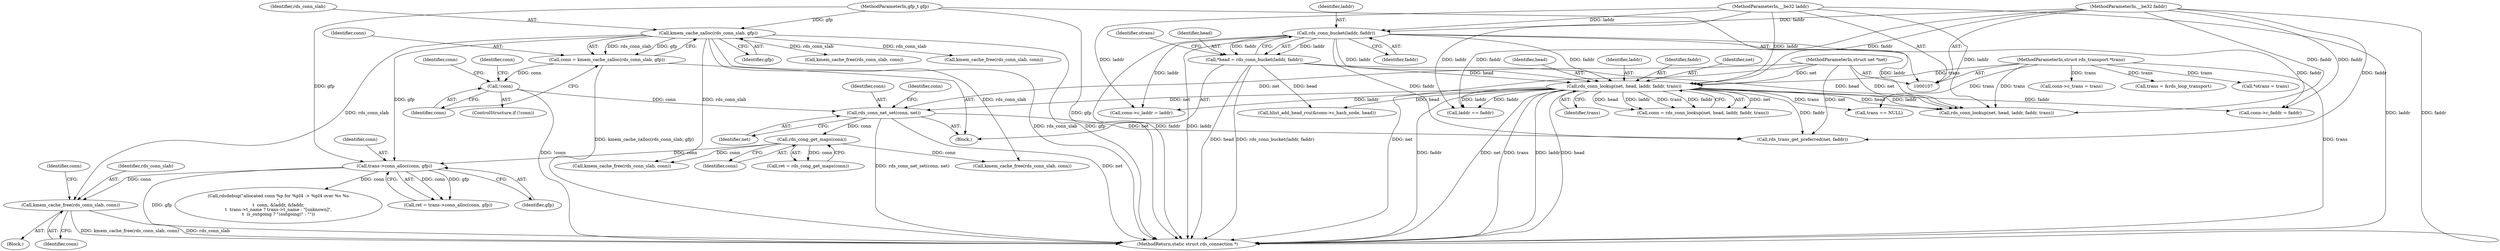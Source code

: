 digraph "0_linux_74e98eb085889b0d2d4908f59f6e00026063014f@API" {
"1000312" [label="(Call,kmem_cache_free(rds_conn_slab, conn))"];
"1000188" [label="(Call,kmem_cache_zalloc(rds_conn_slab, gfp))"];
"1000112" [label="(MethodParameterIn,gfp_t gfp)"];
"1000306" [label="(Call,trans->conn_alloc(conn, gfp))"];
"1000246" [label="(Call,rds_cong_get_maps(conn))"];
"1000226" [label="(Call,rds_conn_net_set(conn, net))"];
"1000192" [label="(Call,!conn)"];
"1000186" [label="(Call,conn = kmem_cache_zalloc(rds_conn_slab, gfp))"];
"1000146" [label="(Call,rds_conn_lookup(net, head, laddr, faddr, trans))"];
"1000108" [label="(MethodParameterIn,struct net *net)"];
"1000121" [label="(Call,*head = rds_conn_bucket(laddr, faddr))"];
"1000123" [label="(Call,rds_conn_bucket(laddr, faddr))"];
"1000109" [label="(MethodParameterIn,__be32 laddr)"];
"1000110" [label="(MethodParameterIn,__be32 faddr)"];
"1000111" [label="(MethodParameterIn,struct rds_transport *trans)"];
"1000306" [label="(Call,trans->conn_alloc(conn, gfp))"];
"1000189" [label="(Identifier,rds_conn_slab)"];
"1000148" [label="(Identifier,head)"];
"1000228" [label="(Identifier,net)"];
"1000246" [label="(Call,rds_cong_get_maps(conn))"];
"1000190" [label="(Identifier,gfp)"];
"1000227" [label="(Identifier,conn)"];
"1000316" [label="(Identifier,conn)"];
"1000261" [label="(Call,rds_trans_get_preferred(net, faddr))"];
"1000112" [label="(MethodParameterIn,gfp_t gfp)"];
"1000193" [label="(Identifier,conn)"];
"1000110" [label="(MethodParameterIn,__be32 faddr)"];
"1000149" [label="(Identifier,laddr)"];
"1000109" [label="(MethodParameterIn,__be32 laddr)"];
"1000196" [label="(Identifier,conn)"];
"1000122" [label="(Identifier,head)"];
"1000211" [label="(Call,conn->c_faddr = faddr)"];
"1000226" [label="(Call,rds_conn_net_set(conn, net))"];
"1000307" [label="(Identifier,conn)"];
"1000311" [label="(Block,)"];
"1000108" [label="(MethodParameterIn,struct net *net)"];
"1000206" [label="(Call,conn->c_laddr = laddr)"];
"1000192" [label="(Call,!conn)"];
"1000187" [label="(Identifier,conn)"];
"1000299" [label="(Call,conn->c_trans = trans)"];
"1000313" [label="(Identifier,rds_conn_slab)"];
"1000405" [label="(Call,kmem_cache_free(rds_conn_slab, conn))"];
"1000308" [label="(Identifier,gfp)"];
"1000244" [label="(Call,ret = rds_cong_get_maps(conn))"];
"1000151" [label="(Identifier,trans)"];
"1000186" [label="(Call,conn = kmem_cache_zalloc(rds_conn_slab, gfp))"];
"1000125" [label="(Identifier,faddr)"];
"1000131" [label="(Identifier,otrans)"];
"1000442" [label="(Call,rds_conn_lookup(net, head, laddr, faddr, trans))"];
"1000281" [label="(Call,trans = &rds_loop_transport)"];
"1000204" [label="(Identifier,conn)"];
"1000144" [label="(Call,conn = rds_conn_lookup(net, head, laddr, faddr, trans))"];
"1000290" [label="(Call,kmem_cache_free(rds_conn_slab, conn))"];
"1000150" [label="(Identifier,faddr)"];
"1000478" [label="(Call,hlist_add_head_rcu(&conn->c_hash_node, head))"];
"1000232" [label="(Identifier,conn)"];
"1000455" [label="(Call,kmem_cache_free(rds_conn_slab, conn))"];
"1000146" [label="(Call,rds_conn_lookup(net, head, laddr, faddr, trans))"];
"1000370" [label="(Call,rdsdebug(\"allocated conn %p for %pI4 -> %pI4 over %s %s\n\",\n\t  conn, &laddr, &faddr,\n\t  trans->t_name ? trans->t_name : \"[unknown]\",\n\t  is_outgoing ? \"(outgoing)\" : \"\"))"];
"1000121" [label="(Call,*head = rds_conn_bucket(laddr, faddr))"];
"1000495" [label="(MethodReturn,static struct rds_connection *)"];
"1000114" [label="(Block,)"];
"1000304" [label="(Call,ret = trans->conn_alloc(conn, gfp))"];
"1000286" [label="(Call,trans == NULL)"];
"1000247" [label="(Identifier,conn)"];
"1000123" [label="(Call,rds_conn_bucket(laddr, faddr))"];
"1000191" [label="(ControlStructure,if (!conn))"];
"1000130" [label="(Call,*otrans = trans)"];
"1000147" [label="(Identifier,net)"];
"1000124" [label="(Identifier,laddr)"];
"1000167" [label="(Call,laddr == faddr)"];
"1000251" [label="(Call,kmem_cache_free(rds_conn_slab, conn))"];
"1000314" [label="(Identifier,conn)"];
"1000111" [label="(MethodParameterIn,struct rds_transport *trans)"];
"1000188" [label="(Call,kmem_cache_zalloc(rds_conn_slab, gfp))"];
"1000312" [label="(Call,kmem_cache_free(rds_conn_slab, conn))"];
"1000312" -> "1000311"  [label="AST: "];
"1000312" -> "1000314"  [label="CFG: "];
"1000313" -> "1000312"  [label="AST: "];
"1000314" -> "1000312"  [label="AST: "];
"1000316" -> "1000312"  [label="CFG: "];
"1000312" -> "1000495"  [label="DDG: kmem_cache_free(rds_conn_slab, conn)"];
"1000312" -> "1000495"  [label="DDG: rds_conn_slab"];
"1000188" -> "1000312"  [label="DDG: rds_conn_slab"];
"1000306" -> "1000312"  [label="DDG: conn"];
"1000188" -> "1000186"  [label="AST: "];
"1000188" -> "1000190"  [label="CFG: "];
"1000189" -> "1000188"  [label="AST: "];
"1000190" -> "1000188"  [label="AST: "];
"1000186" -> "1000188"  [label="CFG: "];
"1000188" -> "1000495"  [label="DDG: gfp"];
"1000188" -> "1000495"  [label="DDG: rds_conn_slab"];
"1000188" -> "1000186"  [label="DDG: rds_conn_slab"];
"1000188" -> "1000186"  [label="DDG: gfp"];
"1000112" -> "1000188"  [label="DDG: gfp"];
"1000188" -> "1000251"  [label="DDG: rds_conn_slab"];
"1000188" -> "1000290"  [label="DDG: rds_conn_slab"];
"1000188" -> "1000306"  [label="DDG: gfp"];
"1000188" -> "1000405"  [label="DDG: rds_conn_slab"];
"1000188" -> "1000455"  [label="DDG: rds_conn_slab"];
"1000112" -> "1000107"  [label="AST: "];
"1000112" -> "1000495"  [label="DDG: gfp"];
"1000112" -> "1000306"  [label="DDG: gfp"];
"1000306" -> "1000304"  [label="AST: "];
"1000306" -> "1000308"  [label="CFG: "];
"1000307" -> "1000306"  [label="AST: "];
"1000308" -> "1000306"  [label="AST: "];
"1000304" -> "1000306"  [label="CFG: "];
"1000306" -> "1000495"  [label="DDG: gfp"];
"1000306" -> "1000304"  [label="DDG: conn"];
"1000306" -> "1000304"  [label="DDG: gfp"];
"1000246" -> "1000306"  [label="DDG: conn"];
"1000306" -> "1000370"  [label="DDG: conn"];
"1000246" -> "1000244"  [label="AST: "];
"1000246" -> "1000247"  [label="CFG: "];
"1000247" -> "1000246"  [label="AST: "];
"1000244" -> "1000246"  [label="CFG: "];
"1000246" -> "1000244"  [label="DDG: conn"];
"1000226" -> "1000246"  [label="DDG: conn"];
"1000246" -> "1000251"  [label="DDG: conn"];
"1000246" -> "1000290"  [label="DDG: conn"];
"1000226" -> "1000114"  [label="AST: "];
"1000226" -> "1000228"  [label="CFG: "];
"1000227" -> "1000226"  [label="AST: "];
"1000228" -> "1000226"  [label="AST: "];
"1000232" -> "1000226"  [label="CFG: "];
"1000226" -> "1000495"  [label="DDG: rds_conn_net_set(conn, net)"];
"1000226" -> "1000495"  [label="DDG: net"];
"1000192" -> "1000226"  [label="DDG: conn"];
"1000146" -> "1000226"  [label="DDG: net"];
"1000108" -> "1000226"  [label="DDG: net"];
"1000226" -> "1000261"  [label="DDG: net"];
"1000192" -> "1000191"  [label="AST: "];
"1000192" -> "1000193"  [label="CFG: "];
"1000193" -> "1000192"  [label="AST: "];
"1000196" -> "1000192"  [label="CFG: "];
"1000204" -> "1000192"  [label="CFG: "];
"1000192" -> "1000495"  [label="DDG: !conn"];
"1000186" -> "1000192"  [label="DDG: conn"];
"1000186" -> "1000114"  [label="AST: "];
"1000187" -> "1000186"  [label="AST: "];
"1000193" -> "1000186"  [label="CFG: "];
"1000186" -> "1000495"  [label="DDG: kmem_cache_zalloc(rds_conn_slab, gfp)"];
"1000146" -> "1000144"  [label="AST: "];
"1000146" -> "1000151"  [label="CFG: "];
"1000147" -> "1000146"  [label="AST: "];
"1000148" -> "1000146"  [label="AST: "];
"1000149" -> "1000146"  [label="AST: "];
"1000150" -> "1000146"  [label="AST: "];
"1000151" -> "1000146"  [label="AST: "];
"1000144" -> "1000146"  [label="CFG: "];
"1000146" -> "1000495"  [label="DDG: trans"];
"1000146" -> "1000495"  [label="DDG: laddr"];
"1000146" -> "1000495"  [label="DDG: head"];
"1000146" -> "1000495"  [label="DDG: faddr"];
"1000146" -> "1000495"  [label="DDG: net"];
"1000146" -> "1000144"  [label="DDG: net"];
"1000146" -> "1000144"  [label="DDG: head"];
"1000146" -> "1000144"  [label="DDG: laddr"];
"1000146" -> "1000144"  [label="DDG: trans"];
"1000146" -> "1000144"  [label="DDG: faddr"];
"1000108" -> "1000146"  [label="DDG: net"];
"1000121" -> "1000146"  [label="DDG: head"];
"1000123" -> "1000146"  [label="DDG: laddr"];
"1000123" -> "1000146"  [label="DDG: faddr"];
"1000109" -> "1000146"  [label="DDG: laddr"];
"1000110" -> "1000146"  [label="DDG: faddr"];
"1000111" -> "1000146"  [label="DDG: trans"];
"1000146" -> "1000167"  [label="DDG: laddr"];
"1000146" -> "1000167"  [label="DDG: faddr"];
"1000146" -> "1000206"  [label="DDG: laddr"];
"1000146" -> "1000211"  [label="DDG: faddr"];
"1000146" -> "1000261"  [label="DDG: faddr"];
"1000146" -> "1000286"  [label="DDG: trans"];
"1000146" -> "1000442"  [label="DDG: head"];
"1000146" -> "1000442"  [label="DDG: laddr"];
"1000146" -> "1000478"  [label="DDG: head"];
"1000108" -> "1000107"  [label="AST: "];
"1000108" -> "1000495"  [label="DDG: net"];
"1000108" -> "1000261"  [label="DDG: net"];
"1000108" -> "1000442"  [label="DDG: net"];
"1000121" -> "1000114"  [label="AST: "];
"1000121" -> "1000123"  [label="CFG: "];
"1000122" -> "1000121"  [label="AST: "];
"1000123" -> "1000121"  [label="AST: "];
"1000131" -> "1000121"  [label="CFG: "];
"1000121" -> "1000495"  [label="DDG: rds_conn_bucket(laddr, faddr)"];
"1000121" -> "1000495"  [label="DDG: head"];
"1000123" -> "1000121"  [label="DDG: laddr"];
"1000123" -> "1000121"  [label="DDG: faddr"];
"1000121" -> "1000442"  [label="DDG: head"];
"1000121" -> "1000478"  [label="DDG: head"];
"1000123" -> "1000125"  [label="CFG: "];
"1000124" -> "1000123"  [label="AST: "];
"1000125" -> "1000123"  [label="AST: "];
"1000123" -> "1000495"  [label="DDG: faddr"];
"1000123" -> "1000495"  [label="DDG: laddr"];
"1000109" -> "1000123"  [label="DDG: laddr"];
"1000110" -> "1000123"  [label="DDG: faddr"];
"1000123" -> "1000206"  [label="DDG: laddr"];
"1000123" -> "1000211"  [label="DDG: faddr"];
"1000123" -> "1000261"  [label="DDG: faddr"];
"1000123" -> "1000442"  [label="DDG: laddr"];
"1000109" -> "1000107"  [label="AST: "];
"1000109" -> "1000495"  [label="DDG: laddr"];
"1000109" -> "1000167"  [label="DDG: laddr"];
"1000109" -> "1000206"  [label="DDG: laddr"];
"1000109" -> "1000442"  [label="DDG: laddr"];
"1000110" -> "1000107"  [label="AST: "];
"1000110" -> "1000495"  [label="DDG: faddr"];
"1000110" -> "1000167"  [label="DDG: faddr"];
"1000110" -> "1000211"  [label="DDG: faddr"];
"1000110" -> "1000261"  [label="DDG: faddr"];
"1000110" -> "1000442"  [label="DDG: faddr"];
"1000111" -> "1000107"  [label="AST: "];
"1000111" -> "1000495"  [label="DDG: trans"];
"1000111" -> "1000130"  [label="DDG: trans"];
"1000111" -> "1000281"  [label="DDG: trans"];
"1000111" -> "1000286"  [label="DDG: trans"];
"1000111" -> "1000299"  [label="DDG: trans"];
"1000111" -> "1000442"  [label="DDG: trans"];
}
